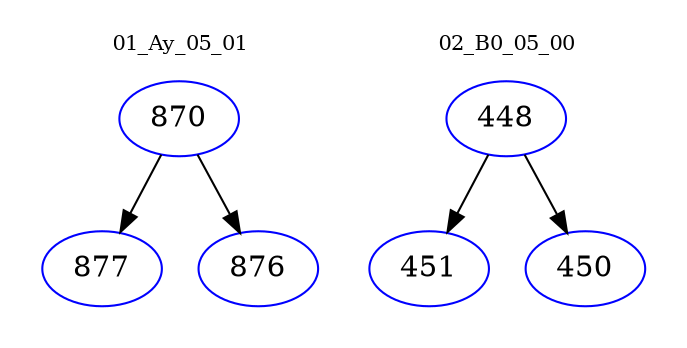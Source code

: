 digraph{
subgraph cluster_0 {
color = white
label = "01_Ay_05_01";
fontsize=10;
T0_870 [label="870", color="blue"]
T0_870 -> T0_877 [color="black"]
T0_877 [label="877", color="blue"]
T0_870 -> T0_876 [color="black"]
T0_876 [label="876", color="blue"]
}
subgraph cluster_1 {
color = white
label = "02_B0_05_00";
fontsize=10;
T1_448 [label="448", color="blue"]
T1_448 -> T1_451 [color="black"]
T1_451 [label="451", color="blue"]
T1_448 -> T1_450 [color="black"]
T1_450 [label="450", color="blue"]
}
}
